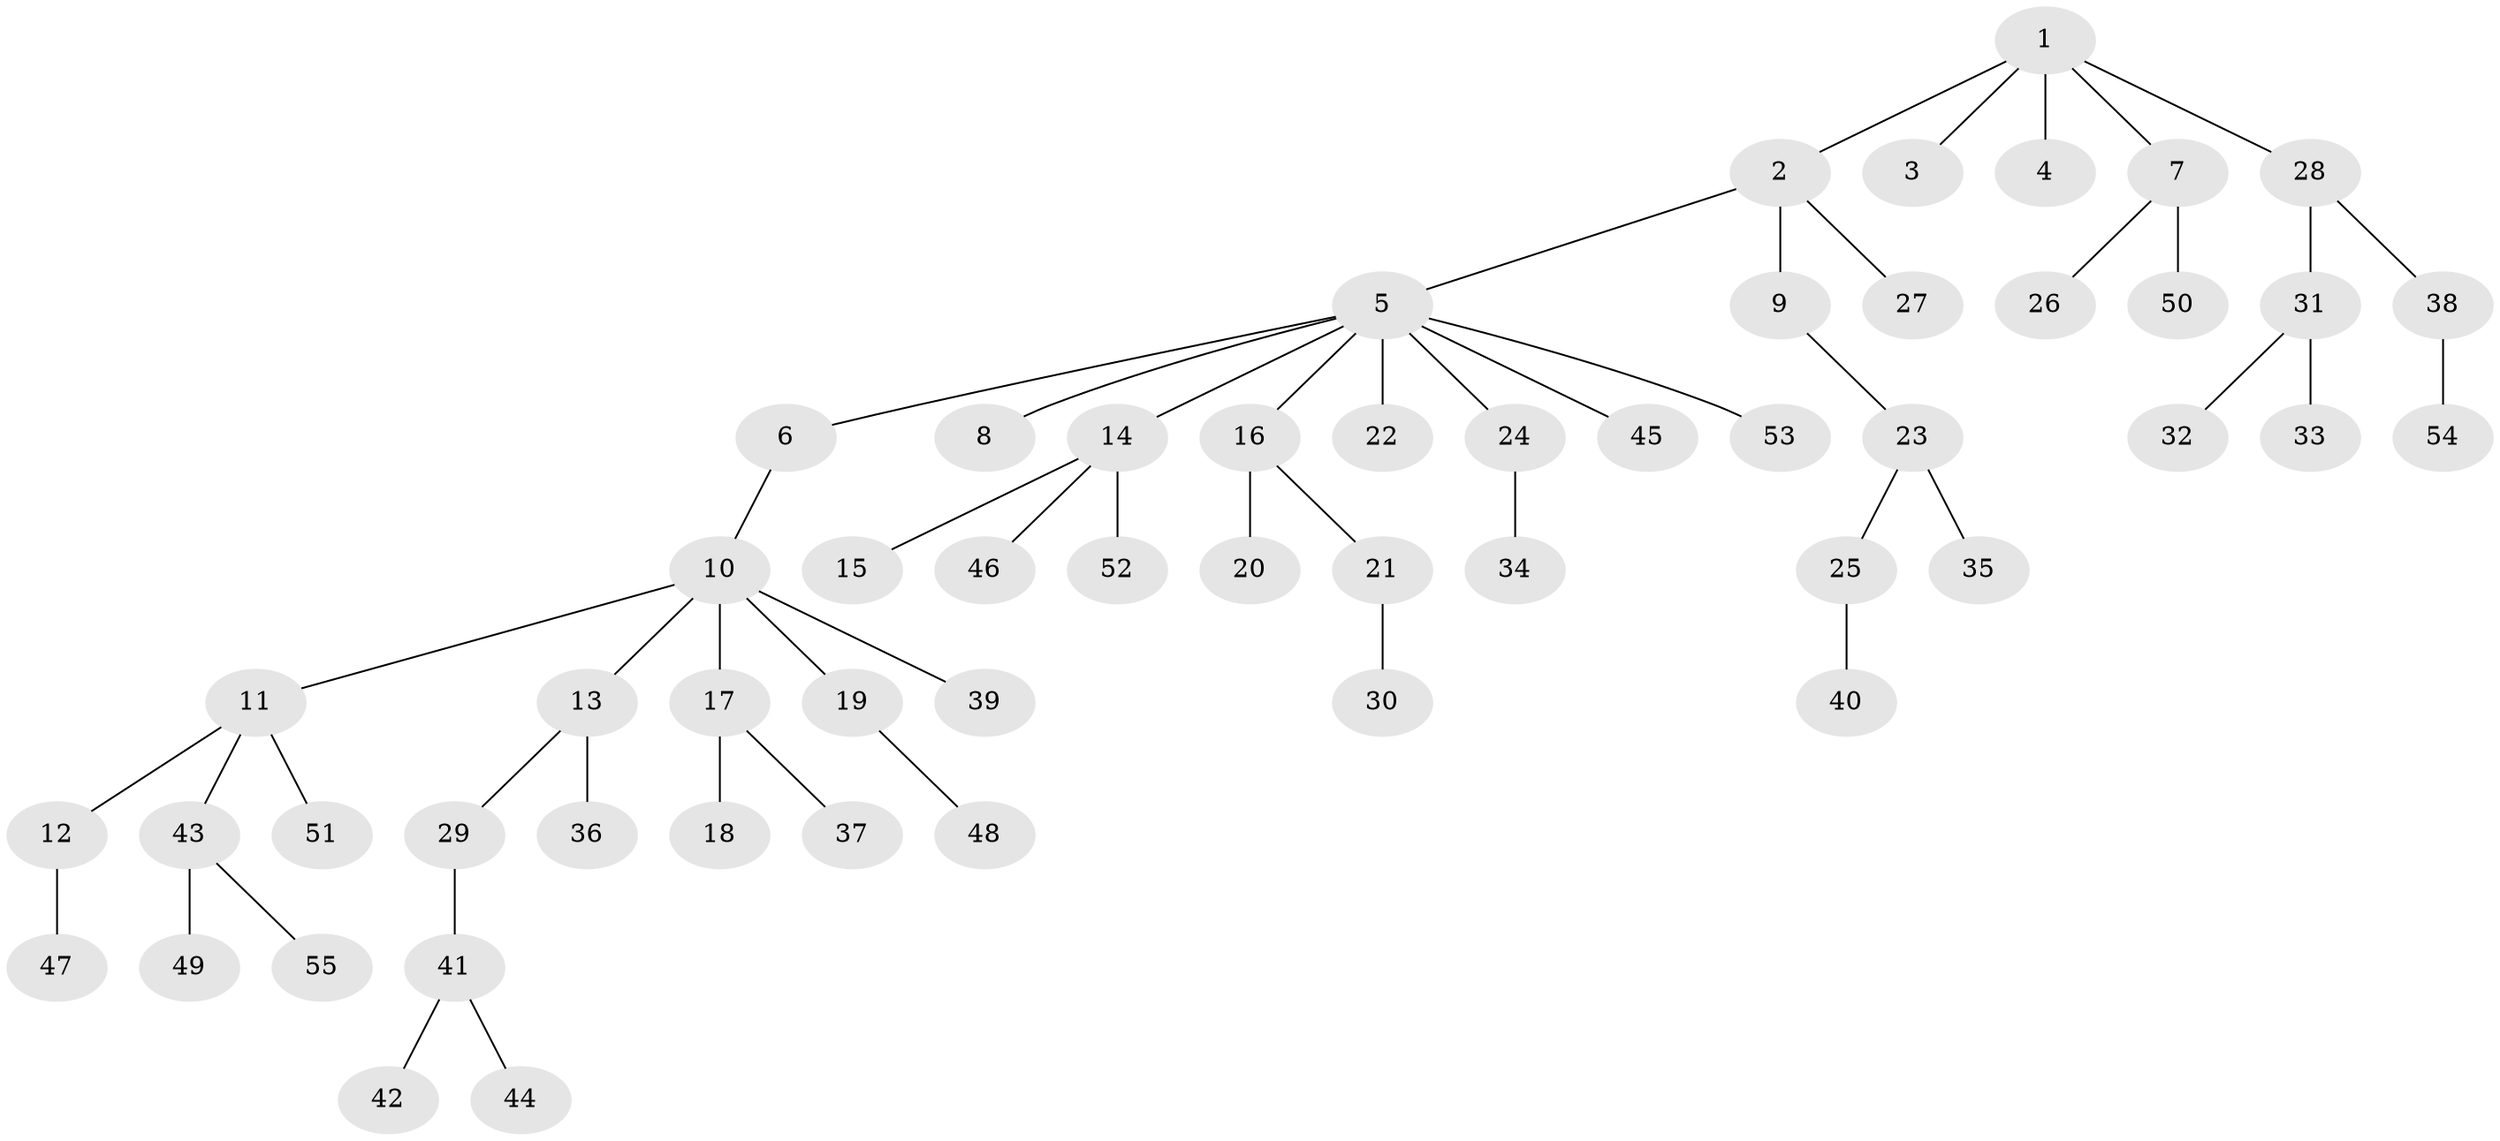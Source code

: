 // coarse degree distribution, {7: 0.05263157894736842, 1: 0.6052631578947368, 8: 0.02631578947368421, 2: 0.23684210526315788, 4: 0.05263157894736842, 3: 0.02631578947368421}
// Generated by graph-tools (version 1.1) at 2025/19/03/04/25 18:19:23]
// undirected, 55 vertices, 54 edges
graph export_dot {
graph [start="1"]
  node [color=gray90,style=filled];
  1;
  2;
  3;
  4;
  5;
  6;
  7;
  8;
  9;
  10;
  11;
  12;
  13;
  14;
  15;
  16;
  17;
  18;
  19;
  20;
  21;
  22;
  23;
  24;
  25;
  26;
  27;
  28;
  29;
  30;
  31;
  32;
  33;
  34;
  35;
  36;
  37;
  38;
  39;
  40;
  41;
  42;
  43;
  44;
  45;
  46;
  47;
  48;
  49;
  50;
  51;
  52;
  53;
  54;
  55;
  1 -- 2;
  1 -- 3;
  1 -- 4;
  1 -- 7;
  1 -- 28;
  2 -- 5;
  2 -- 9;
  2 -- 27;
  5 -- 6;
  5 -- 8;
  5 -- 14;
  5 -- 16;
  5 -- 22;
  5 -- 24;
  5 -- 45;
  5 -- 53;
  6 -- 10;
  7 -- 26;
  7 -- 50;
  9 -- 23;
  10 -- 11;
  10 -- 13;
  10 -- 17;
  10 -- 19;
  10 -- 39;
  11 -- 12;
  11 -- 43;
  11 -- 51;
  12 -- 47;
  13 -- 29;
  13 -- 36;
  14 -- 15;
  14 -- 46;
  14 -- 52;
  16 -- 20;
  16 -- 21;
  17 -- 18;
  17 -- 37;
  19 -- 48;
  21 -- 30;
  23 -- 25;
  23 -- 35;
  24 -- 34;
  25 -- 40;
  28 -- 31;
  28 -- 38;
  29 -- 41;
  31 -- 32;
  31 -- 33;
  38 -- 54;
  41 -- 42;
  41 -- 44;
  43 -- 49;
  43 -- 55;
}
